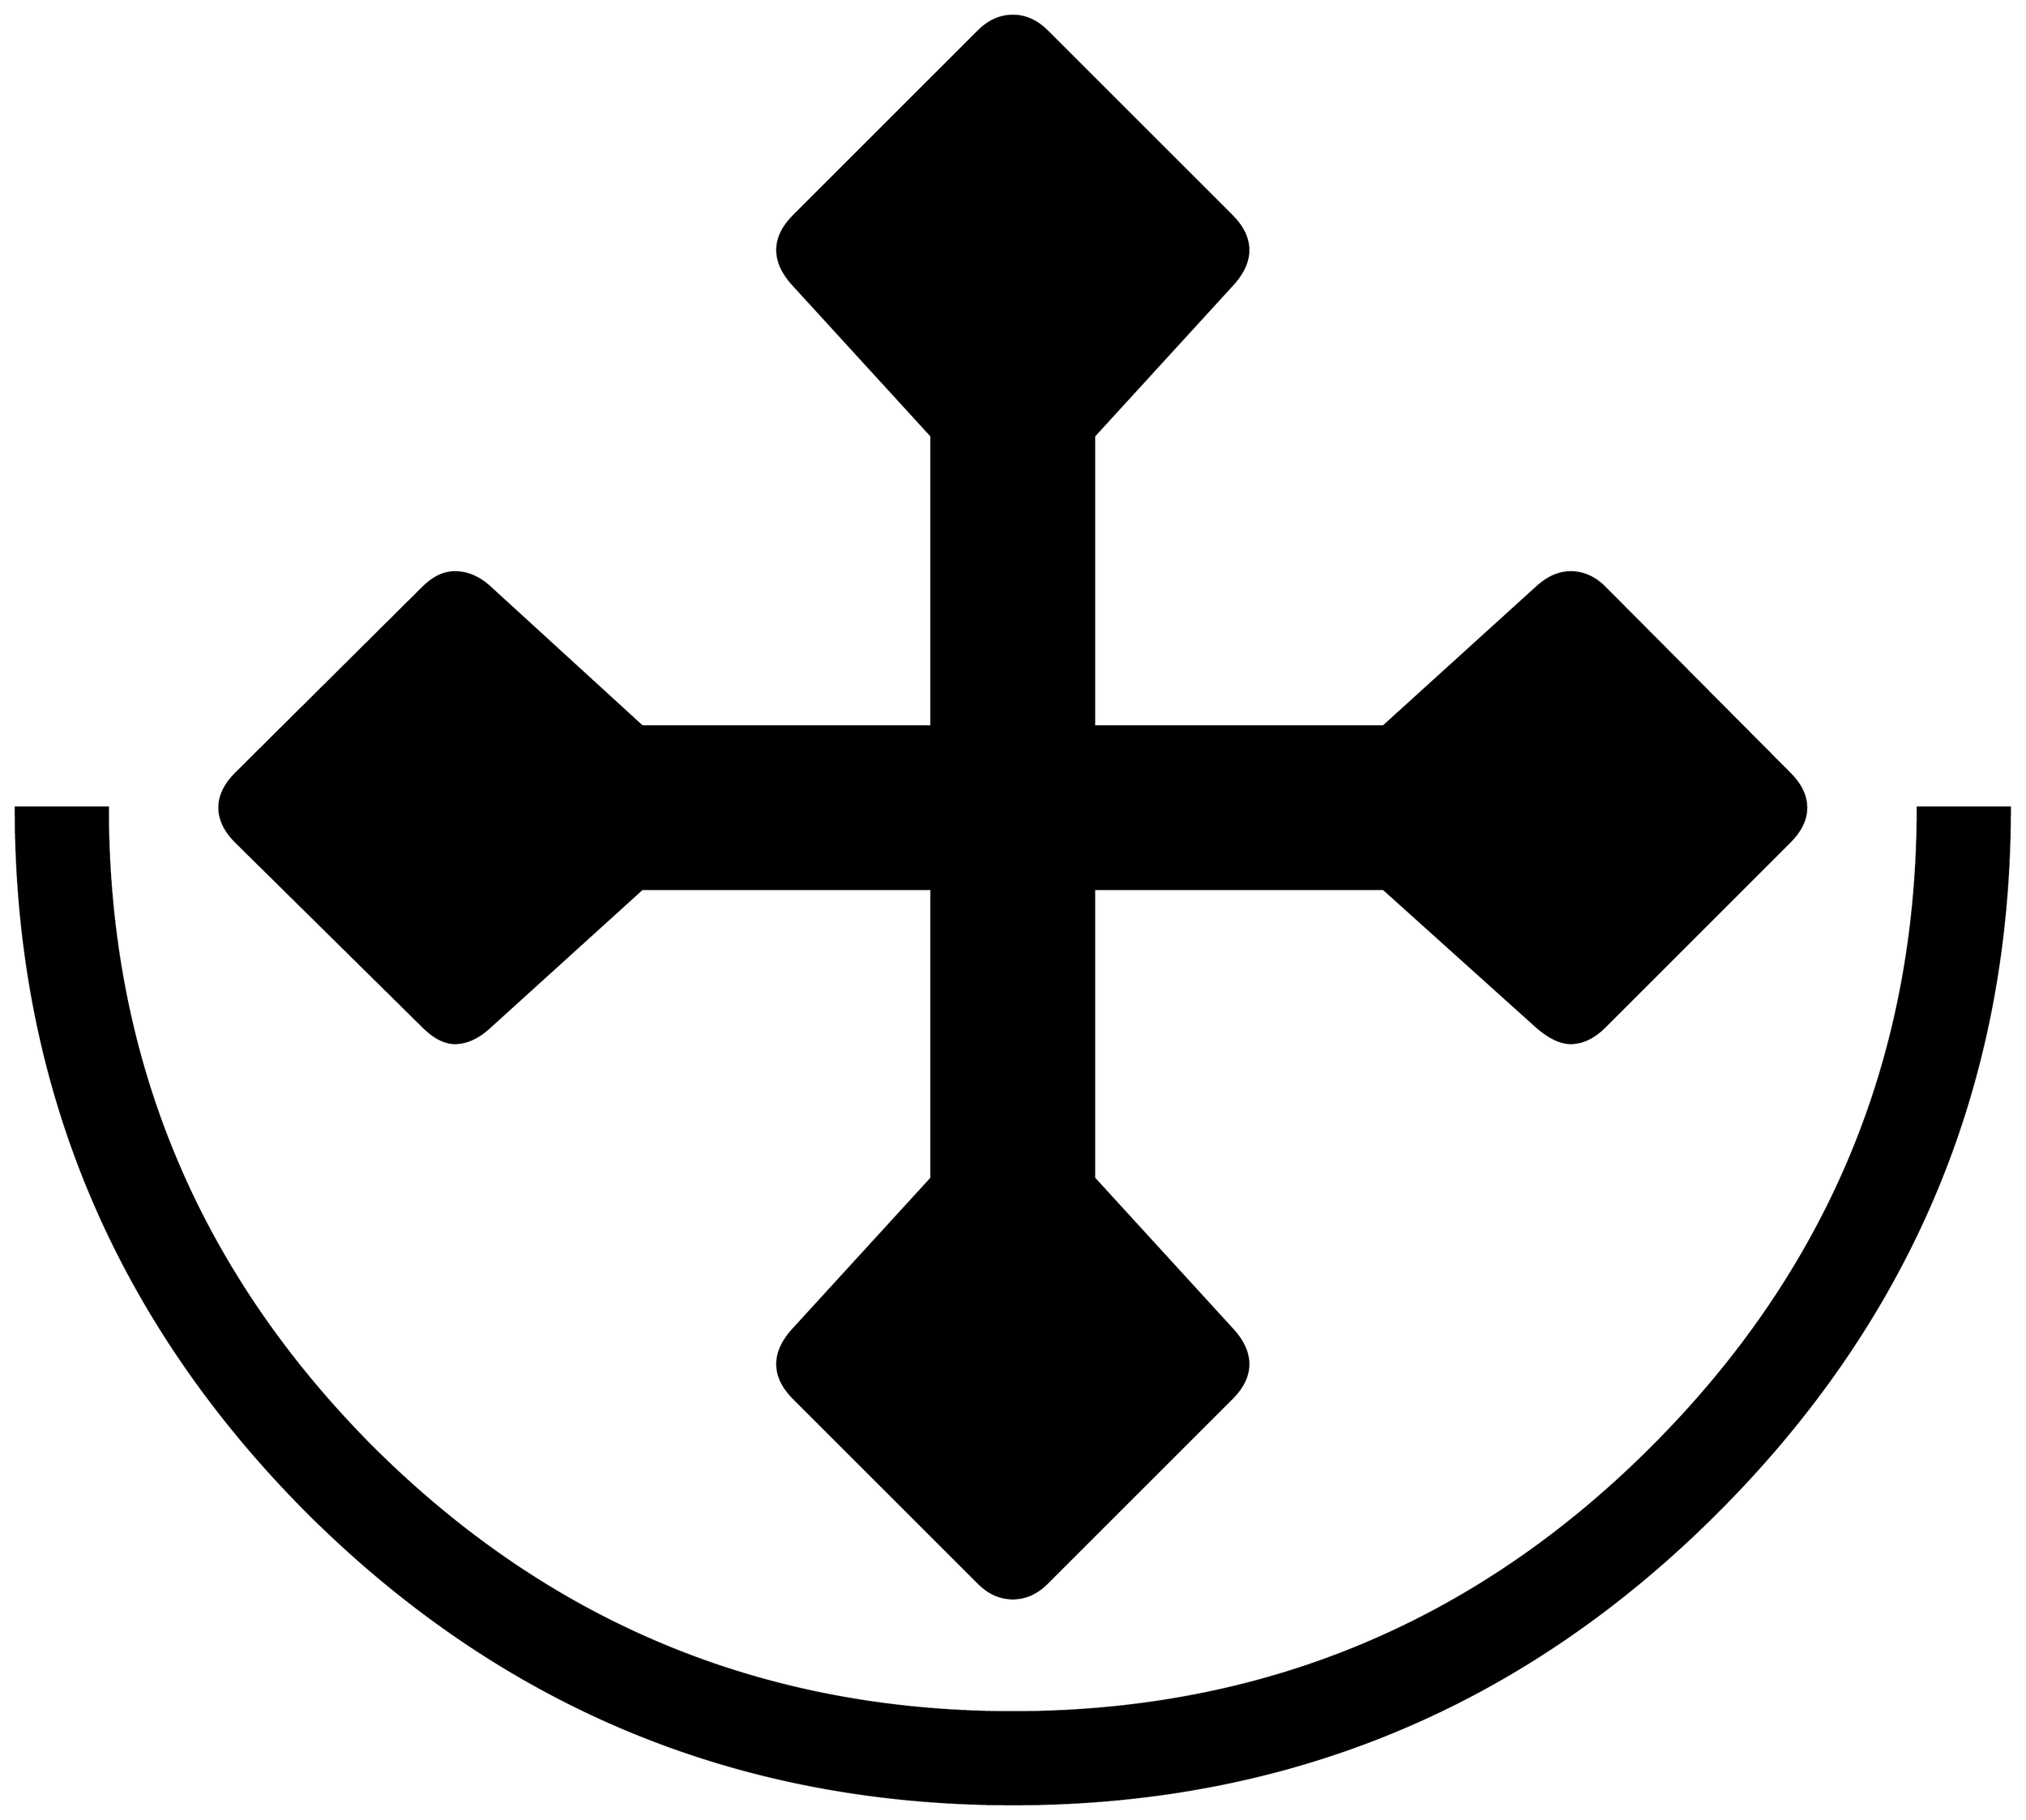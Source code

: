 


\begin{tikzpicture}[y=0.80pt, x=0.80pt, yscale=-1.0, xscale=1.0, inner sep=0pt, outer sep=0pt]
\begin{scope}[shift={(100.0,1642.0)},nonzero rule]
  \path[draw=.,fill=.,line width=1.600pt] (1613.0,-605.0) ..
    controls (1613.0,-595.0) and (1608.333,-585.333) ..
    (1599.0,-576.0) -- (1442.0,-419.0) .. controls
    (1432.667,-409.667) and (1423.0,-405.0) .. (1413.0,-405.0) ..
    controls (1404.333,-405.0) and (1394.667,-409.667) ..
    (1384.0,-419.0) -- (1254.0,-536.0) -- (1008.0,-536.0) --
    (1008.0,-290.0) -- (1125.0,-162.0) .. controls
    (1134.333,-152.0) and (1139.0,-142.0) .. (1139.0,-132.0) ..
    controls (1139.0,-122.0) and (1134.333,-112.333) ..
    (1125.0,-103.0) -- (968.0,54.0) .. controls (959.333,62.667) and
    (949.667,67.0) .. (939.0,67.0) .. controls (928.333,67.0) and
    (918.667,62.667) .. (910.0,54.0) -- (753.0,-103.0) .. controls
    (743.667,-112.333) and (739.0,-122.0) .. (739.0,-132.0) ..
    controls (739.0,-142.0) and (743.667,-152.0) .. (753.0,-162.0)
    -- (870.0,-290.0) -- (870.0,-536.0) -- (624.0,-536.0) --
    (495.0,-419.0) .. controls (485.0,-409.667) and (475.0,-405.0)
    .. (465.0,-405.0) .. controls (456.333,-405.0) and
    (447.333,-409.667) .. (438.0,-419.0) -- (279.0,-576.0) ..
    controls (269.667,-585.333) and (265.0,-595.0) .. (265.0,-605.0)
    .. controls (265.0,-615.0) and (269.667,-624.667) ..
    (279.0,-634.0) -- (438.0,-792.0) .. controls (446.667,-800.667)
    and (455.667,-805.0) .. (465.0,-805.0) .. controls
    (475.667,-805.0) and (485.667,-800.667) .. (495.0,-792.0) --
    (624.0,-674.0) -- (870.0,-674.0) -- (870.0,-921.0) --
    (753.0,-1049.0) .. controls (743.667,-1059.0) and
    (739.0,-1069.0) .. (739.0,-1079.0) .. controls
    (739.0,-1089.0) and (743.667,-1098.667) .. (753.0,-1108.0) --
    (910.0,-1265.0) .. controls (918.667,-1273.667) and
    (928.333,-1278.0) .. (939.0,-1278.0) .. controls
    (949.667,-1278.0) and (959.333,-1273.667) .. (968.0,-1265.0) --
    (1125.0,-1108.0) .. controls (1134.333,-1098.667) and
    (1139.0,-1089.0) .. (1139.0,-1079.0) .. controls
    (1139.0,-1069.0) and (1134.333,-1059.0) .. (1125.0,-1049.0) --
    (1008.0,-921.0) -- (1008.0,-674.0) -- (1254.0,-674.0) --
    (1384.0,-792.0) .. controls (1393.333,-800.667) and
    (1403.0,-805.0) .. (1413.0,-805.0) .. controls
    (1423.667,-805.0) and (1433.333,-800.667) .. (1442.0,-792.0) --
    (1599.0,-634.0) .. controls (1608.333,-624.667) and
    (1613.0,-615.0) .. (1613.0,-605.0) -- cycle(1786.0,-605.0)
    .. controls (1786.0,-371.667) and (1703.0,-172.0) ..
    (1537.0,-6.0) .. controls (1371.667,159.333) and (1172.333,242.0)
    .. (939.0,242.0) .. controls (705.667,242.0) and (506.0,159.333)
    .. (340.0,-6.0) .. controls (174.667,-172.0) and (92.0,-371.667)
    .. (92.0,-605.0) -- (170.0,-605.0) .. controls
    (170.0,-393.0) and (245.0,-211.667) .. (395.0,-61.0) ..
    controls (545.667,89.0) and (727.0,164.0) .. (939.0,164.0) ..
    controls (1151.0,164.0) and (1332.0,89.0) .. (1482.0,-61.0)
    .. controls (1632.667,-211.667) and (1708.0,-393.0) ..
    (1708.0,-605.0) -- (1786.0,-605.0) -- cycle;
\end{scope}

\end{tikzpicture}

